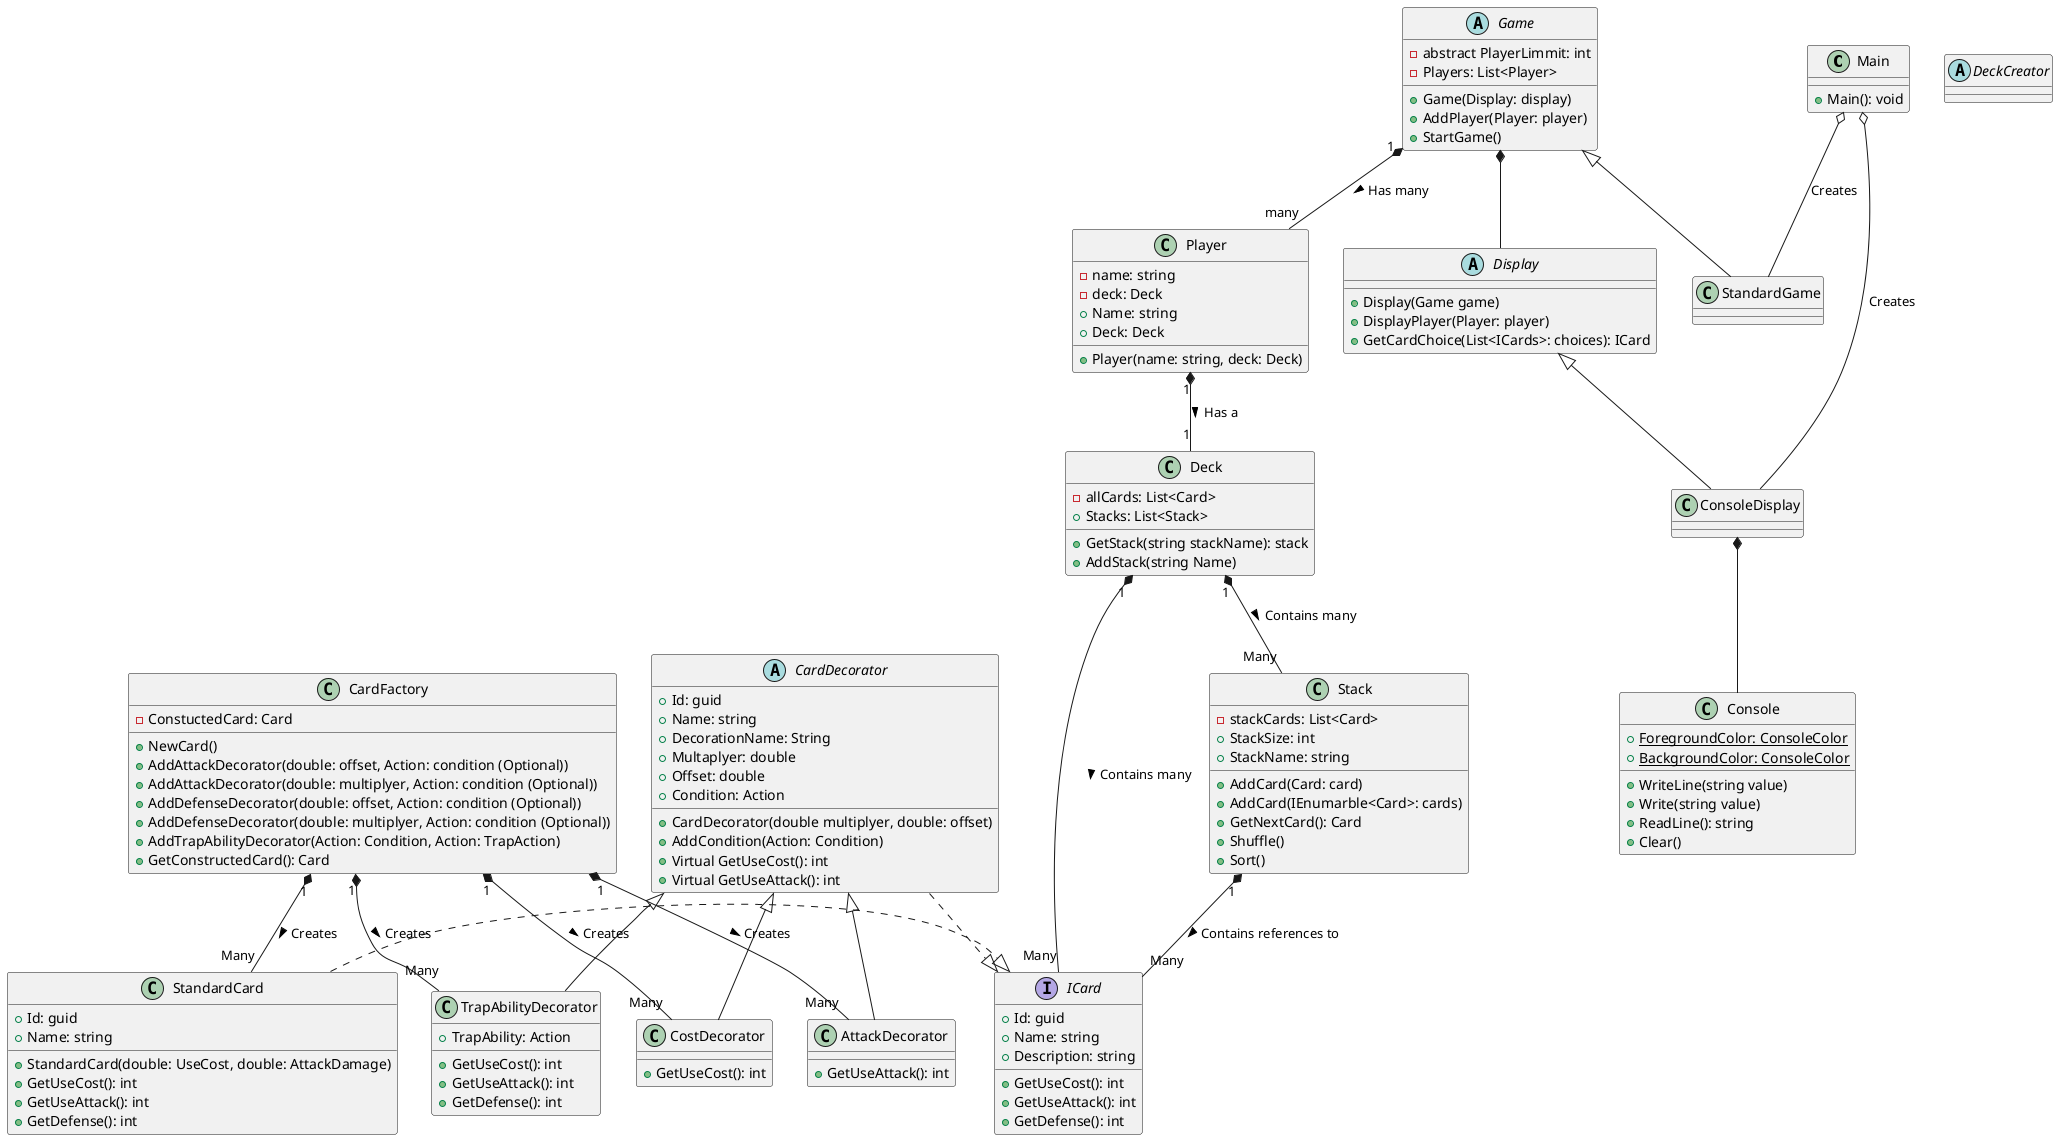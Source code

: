 @startuml

class Main {
    + Main(): void
}

class Console {
    + WriteLine(string value)
    + Write(string value)
    + ReadLine(): string
    + Clear()
    {static} +ForegroundColor: ConsoleColor
    {static} +BackgroundColor: ConsoleColor
}

class ConsoleDisplay extends Display {

}

abstract Display {
    + Display(Game game)
    + DisplayPlayer(Player: player)
    + GetCardChoice(List<ICards>: choices): ICard
}

abstract DeckCreator
{
    
}

class StandardGame extends Game{

}

abstract Game {
    - abstract PlayerLimmit: int
    - Players: List<Player>
    + Game(Display: display)
    + AddPlayer(Player: player)
    + StartGame()
}

class Player {
    - name: string
    - deck: Deck
    + Player(name: string, deck: Deck)
    + Name: string
    + Deck: Deck
}

class Deck {
    - allCards: List<Card>
    + Stacks: List<Stack>
    + GetStack(string stackName): stack 
    + AddStack(string Name)
}

class Stack {
    - stackCards: List<Card>
    + StackSize: int
    + StackName: string
    + AddCard(Card: card)
    + AddCard(IEnumarble<Card>: cards)
    + GetNextCard(): Card
    + Shuffle()
    + Sort()
}

class CardFactory
{
    - ConstuctedCard: Card
    + NewCard()
    + AddAttackDecorator(double: offset, Action: condition (Optional))
    + AddAttackDecorator(double: multiplyer, Action: condition (Optional))
    + AddDefenseDecorator(double: offset, Action: condition (Optional))
    + AddDefenseDecorator(double: multiplyer, Action: condition (Optional))
    + AddTrapAbilityDecorator(Action: Condition, Action: TrapAction)
    + GetConstructedCard(): Card
}

interface ICard {
    + Id: guid
    + Name: string
    + Description: string
    + GetUseCost(): int
    + GetUseAttack(): int
    + GetDefense(): int
}

abstract CardDecorator {
    + Id: guid
    + Name: string
    + DecorationName: String
    + Multaplyer: double
    + Offset: double
    + Condition: Action
    + CardDecorator(double multiplyer, double: offset)
    + AddCondition(Action: Condition)
    + Virtual GetUseCost(): int
    + Virtual GetUseAttack(): int
}

class AttackDecorator extends CardDecorator {
    + GetUseAttack(): int
}

class CostDecorator extends CardDecorator {
    + GetUseCost(): int
}

class TrapAbilityDecorator extends CardDecorator {
    + TrapAbility: Action
    + GetUseCost(): int
    + GetUseAttack(): int
    + GetDefense(): int
}

class StandardCard {
    + Id: guid
    + Name: string
    + StandardCard(double: UseCost, double: AttackDamage)
    + GetUseCost(): int
    + GetUseAttack(): int
    + GetDefense(): int
}


Main o-- StandardGame: Creates
Main o-- ConsoleDisplay: Creates
ConsoleDisplay *-- Console
Game *-- Display
Game "1" *-- "many" Player : Has many >

Player "1" *-- "1" Deck : Has a >
Deck "1" *-- "Many" Stack : Contains many >

Deck "1" *-- "Many" ICard : Contains many >
Stack "1" *-- "Many" ICard : Contains references to  >

StandardCard .|> ICard
CardDecorator .|> ICard
CardFactory "1" *-- "Many" StandardCard : Creates >
CardFactory "1" *-- "Many" AttackDecorator : Creates >
CardFactory "1" *-- "Many" CostDecorator : Creates >
CardFactory "1" *-- "Many" TrapAbilityDecorator : Creates >

@enduml